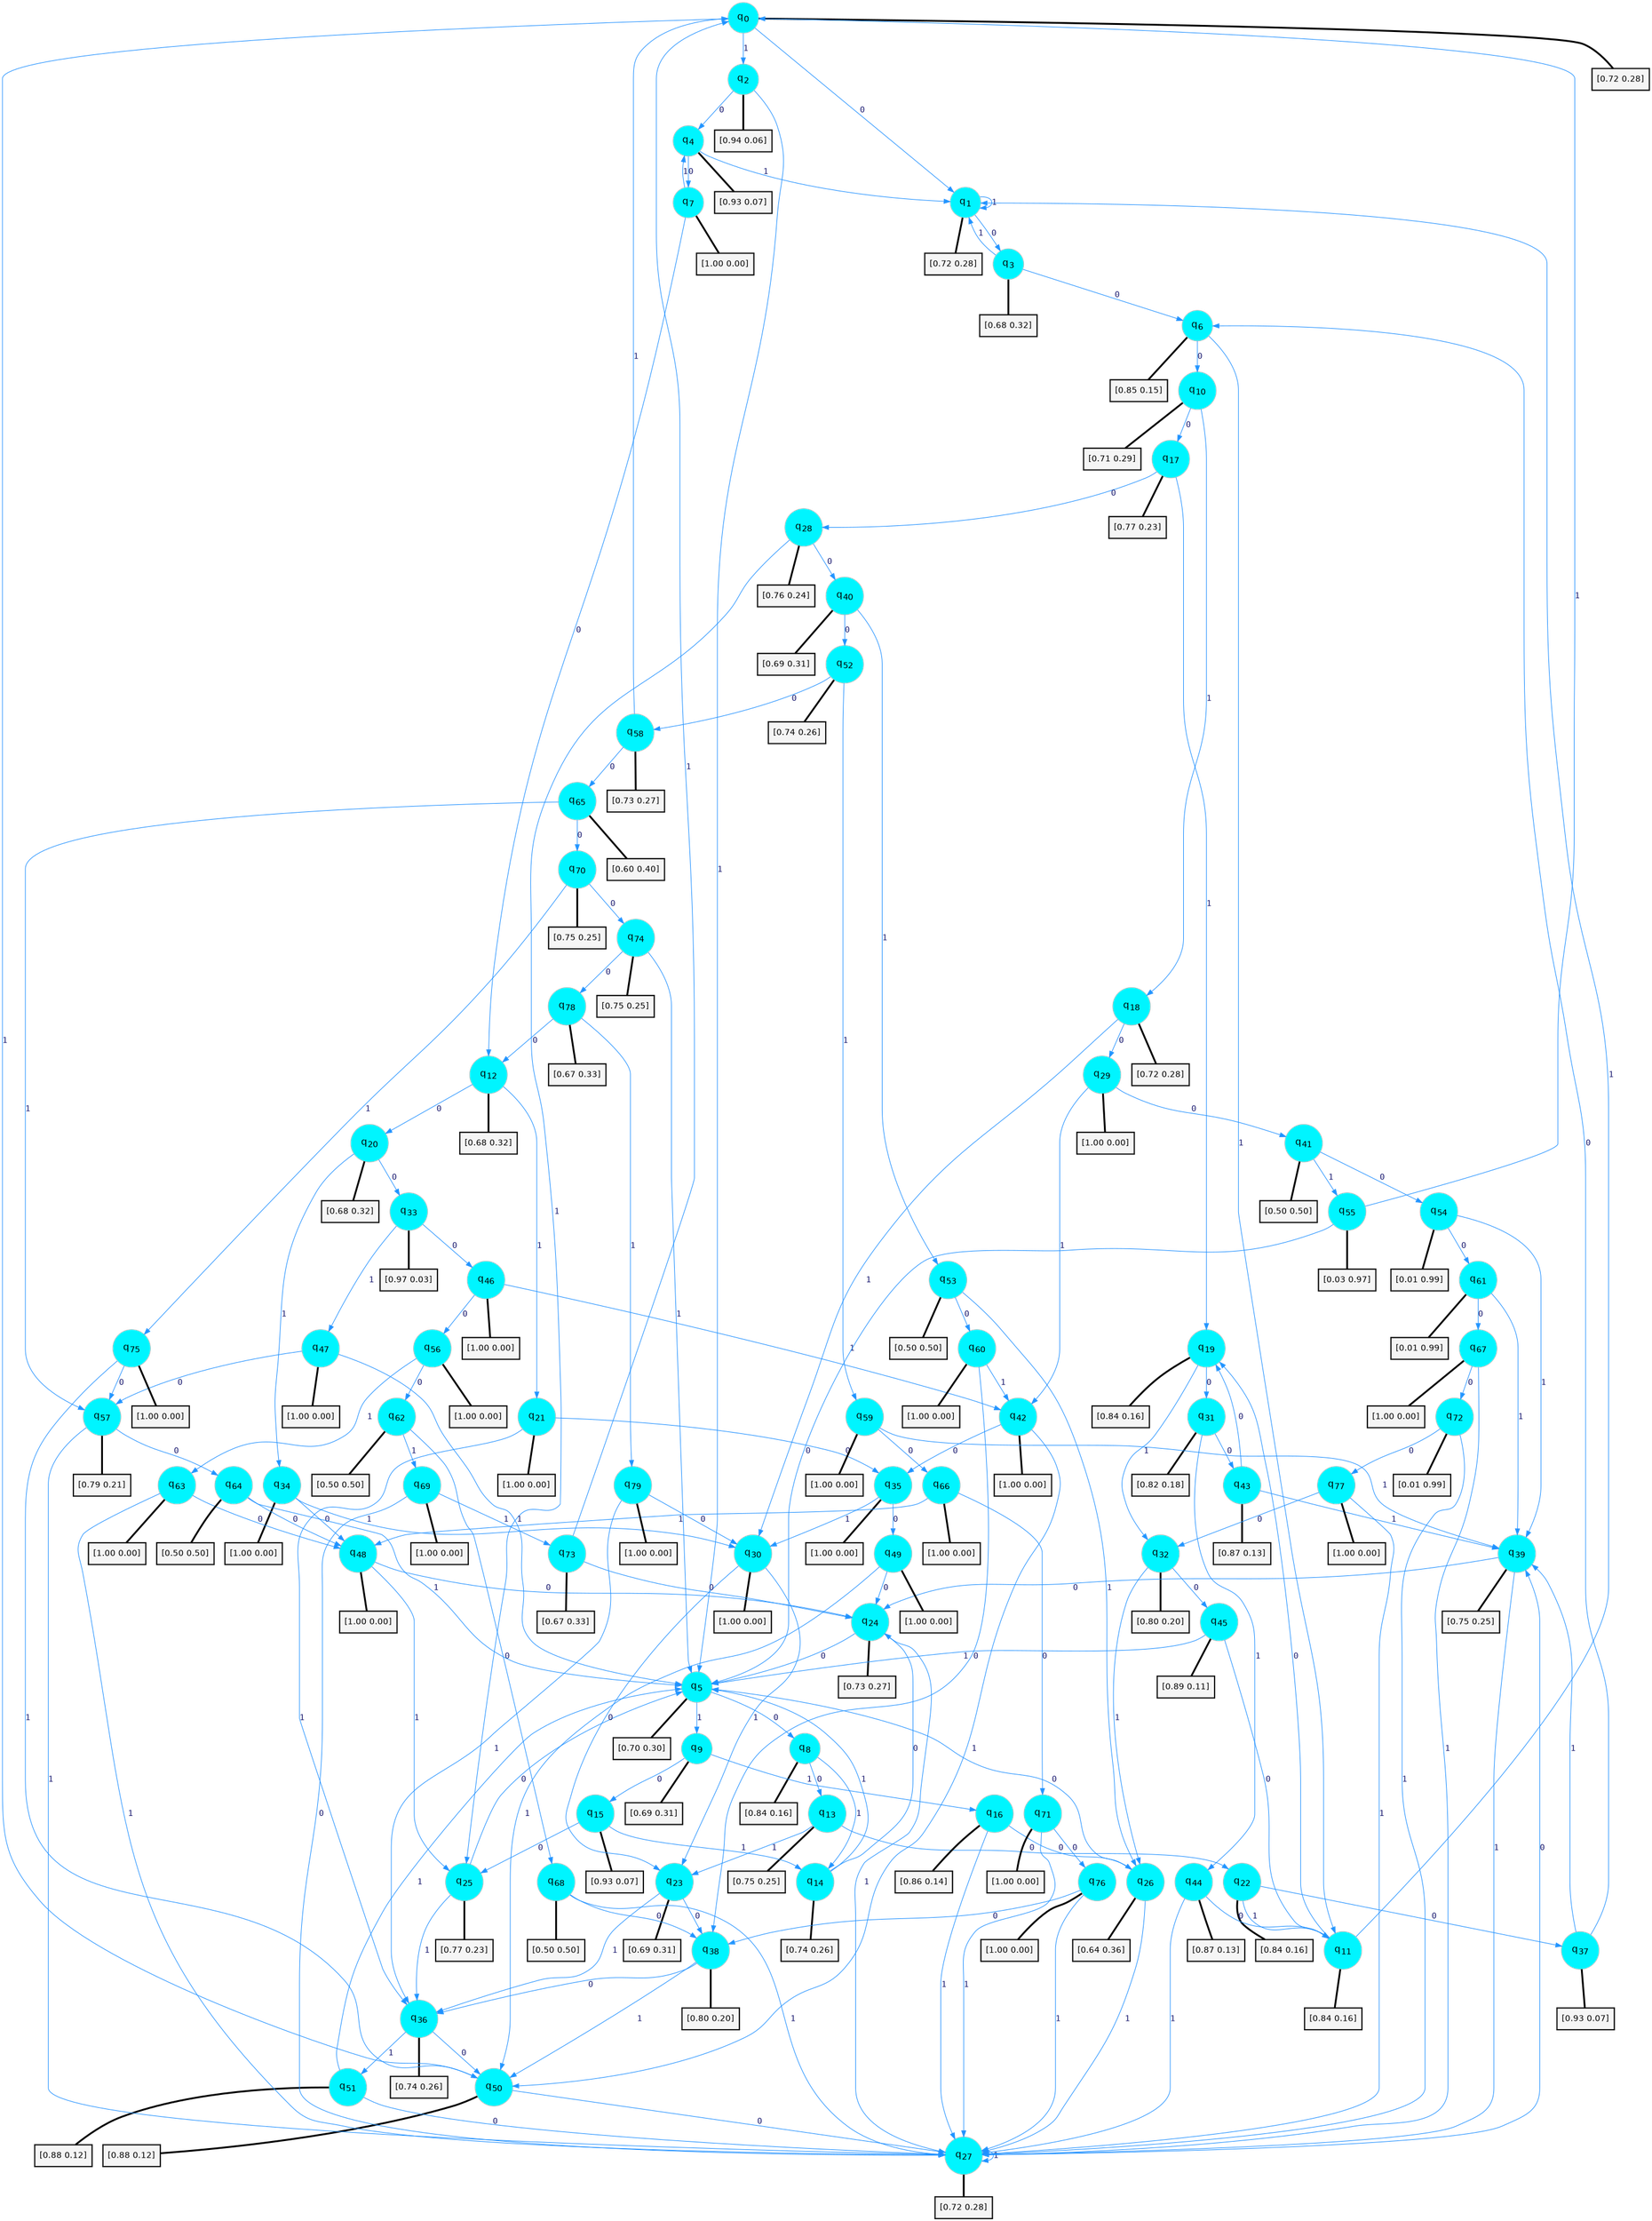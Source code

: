 digraph G {
graph [
bgcolor=transparent, dpi=300, rankdir=TD, size="40,25"];
node [
color=gray, fillcolor=turquoise1, fontcolor=black, fontname=Helvetica, fontsize=16, fontweight=bold, shape=circle, style=filled];
edge [
arrowsize=1, color=dodgerblue1, fontcolor=midnightblue, fontname=courier, fontweight=bold, penwidth=1, style=solid, weight=20];
0[label=<q<SUB>0</SUB>>];
1[label=<q<SUB>1</SUB>>];
2[label=<q<SUB>2</SUB>>];
3[label=<q<SUB>3</SUB>>];
4[label=<q<SUB>4</SUB>>];
5[label=<q<SUB>5</SUB>>];
6[label=<q<SUB>6</SUB>>];
7[label=<q<SUB>7</SUB>>];
8[label=<q<SUB>8</SUB>>];
9[label=<q<SUB>9</SUB>>];
10[label=<q<SUB>10</SUB>>];
11[label=<q<SUB>11</SUB>>];
12[label=<q<SUB>12</SUB>>];
13[label=<q<SUB>13</SUB>>];
14[label=<q<SUB>14</SUB>>];
15[label=<q<SUB>15</SUB>>];
16[label=<q<SUB>16</SUB>>];
17[label=<q<SUB>17</SUB>>];
18[label=<q<SUB>18</SUB>>];
19[label=<q<SUB>19</SUB>>];
20[label=<q<SUB>20</SUB>>];
21[label=<q<SUB>21</SUB>>];
22[label=<q<SUB>22</SUB>>];
23[label=<q<SUB>23</SUB>>];
24[label=<q<SUB>24</SUB>>];
25[label=<q<SUB>25</SUB>>];
26[label=<q<SUB>26</SUB>>];
27[label=<q<SUB>27</SUB>>];
28[label=<q<SUB>28</SUB>>];
29[label=<q<SUB>29</SUB>>];
30[label=<q<SUB>30</SUB>>];
31[label=<q<SUB>31</SUB>>];
32[label=<q<SUB>32</SUB>>];
33[label=<q<SUB>33</SUB>>];
34[label=<q<SUB>34</SUB>>];
35[label=<q<SUB>35</SUB>>];
36[label=<q<SUB>36</SUB>>];
37[label=<q<SUB>37</SUB>>];
38[label=<q<SUB>38</SUB>>];
39[label=<q<SUB>39</SUB>>];
40[label=<q<SUB>40</SUB>>];
41[label=<q<SUB>41</SUB>>];
42[label=<q<SUB>42</SUB>>];
43[label=<q<SUB>43</SUB>>];
44[label=<q<SUB>44</SUB>>];
45[label=<q<SUB>45</SUB>>];
46[label=<q<SUB>46</SUB>>];
47[label=<q<SUB>47</SUB>>];
48[label=<q<SUB>48</SUB>>];
49[label=<q<SUB>49</SUB>>];
50[label=<q<SUB>50</SUB>>];
51[label=<q<SUB>51</SUB>>];
52[label=<q<SUB>52</SUB>>];
53[label=<q<SUB>53</SUB>>];
54[label=<q<SUB>54</SUB>>];
55[label=<q<SUB>55</SUB>>];
56[label=<q<SUB>56</SUB>>];
57[label=<q<SUB>57</SUB>>];
58[label=<q<SUB>58</SUB>>];
59[label=<q<SUB>59</SUB>>];
60[label=<q<SUB>60</SUB>>];
61[label=<q<SUB>61</SUB>>];
62[label=<q<SUB>62</SUB>>];
63[label=<q<SUB>63</SUB>>];
64[label=<q<SUB>64</SUB>>];
65[label=<q<SUB>65</SUB>>];
66[label=<q<SUB>66</SUB>>];
67[label=<q<SUB>67</SUB>>];
68[label=<q<SUB>68</SUB>>];
69[label=<q<SUB>69</SUB>>];
70[label=<q<SUB>70</SUB>>];
71[label=<q<SUB>71</SUB>>];
72[label=<q<SUB>72</SUB>>];
73[label=<q<SUB>73</SUB>>];
74[label=<q<SUB>74</SUB>>];
75[label=<q<SUB>75</SUB>>];
76[label=<q<SUB>76</SUB>>];
77[label=<q<SUB>77</SUB>>];
78[label=<q<SUB>78</SUB>>];
79[label=<q<SUB>79</SUB>>];
80[label="[0.72 0.28]", shape=box,fontcolor=black, fontname=Helvetica, fontsize=14, penwidth=2, fillcolor=whitesmoke,color=black];
81[label="[0.72 0.28]", shape=box,fontcolor=black, fontname=Helvetica, fontsize=14, penwidth=2, fillcolor=whitesmoke,color=black];
82[label="[0.94 0.06]", shape=box,fontcolor=black, fontname=Helvetica, fontsize=14, penwidth=2, fillcolor=whitesmoke,color=black];
83[label="[0.68 0.32]", shape=box,fontcolor=black, fontname=Helvetica, fontsize=14, penwidth=2, fillcolor=whitesmoke,color=black];
84[label="[0.93 0.07]", shape=box,fontcolor=black, fontname=Helvetica, fontsize=14, penwidth=2, fillcolor=whitesmoke,color=black];
85[label="[0.70 0.30]", shape=box,fontcolor=black, fontname=Helvetica, fontsize=14, penwidth=2, fillcolor=whitesmoke,color=black];
86[label="[0.85 0.15]", shape=box,fontcolor=black, fontname=Helvetica, fontsize=14, penwidth=2, fillcolor=whitesmoke,color=black];
87[label="[1.00 0.00]", shape=box,fontcolor=black, fontname=Helvetica, fontsize=14, penwidth=2, fillcolor=whitesmoke,color=black];
88[label="[0.84 0.16]", shape=box,fontcolor=black, fontname=Helvetica, fontsize=14, penwidth=2, fillcolor=whitesmoke,color=black];
89[label="[0.69 0.31]", shape=box,fontcolor=black, fontname=Helvetica, fontsize=14, penwidth=2, fillcolor=whitesmoke,color=black];
90[label="[0.71 0.29]", shape=box,fontcolor=black, fontname=Helvetica, fontsize=14, penwidth=2, fillcolor=whitesmoke,color=black];
91[label="[0.84 0.16]", shape=box,fontcolor=black, fontname=Helvetica, fontsize=14, penwidth=2, fillcolor=whitesmoke,color=black];
92[label="[0.68 0.32]", shape=box,fontcolor=black, fontname=Helvetica, fontsize=14, penwidth=2, fillcolor=whitesmoke,color=black];
93[label="[0.75 0.25]", shape=box,fontcolor=black, fontname=Helvetica, fontsize=14, penwidth=2, fillcolor=whitesmoke,color=black];
94[label="[0.74 0.26]", shape=box,fontcolor=black, fontname=Helvetica, fontsize=14, penwidth=2, fillcolor=whitesmoke,color=black];
95[label="[0.93 0.07]", shape=box,fontcolor=black, fontname=Helvetica, fontsize=14, penwidth=2, fillcolor=whitesmoke,color=black];
96[label="[0.86 0.14]", shape=box,fontcolor=black, fontname=Helvetica, fontsize=14, penwidth=2, fillcolor=whitesmoke,color=black];
97[label="[0.77 0.23]", shape=box,fontcolor=black, fontname=Helvetica, fontsize=14, penwidth=2, fillcolor=whitesmoke,color=black];
98[label="[0.72 0.28]", shape=box,fontcolor=black, fontname=Helvetica, fontsize=14, penwidth=2, fillcolor=whitesmoke,color=black];
99[label="[0.84 0.16]", shape=box,fontcolor=black, fontname=Helvetica, fontsize=14, penwidth=2, fillcolor=whitesmoke,color=black];
100[label="[0.68 0.32]", shape=box,fontcolor=black, fontname=Helvetica, fontsize=14, penwidth=2, fillcolor=whitesmoke,color=black];
101[label="[1.00 0.00]", shape=box,fontcolor=black, fontname=Helvetica, fontsize=14, penwidth=2, fillcolor=whitesmoke,color=black];
102[label="[0.84 0.16]", shape=box,fontcolor=black, fontname=Helvetica, fontsize=14, penwidth=2, fillcolor=whitesmoke,color=black];
103[label="[0.69 0.31]", shape=box,fontcolor=black, fontname=Helvetica, fontsize=14, penwidth=2, fillcolor=whitesmoke,color=black];
104[label="[0.73 0.27]", shape=box,fontcolor=black, fontname=Helvetica, fontsize=14, penwidth=2, fillcolor=whitesmoke,color=black];
105[label="[0.77 0.23]", shape=box,fontcolor=black, fontname=Helvetica, fontsize=14, penwidth=2, fillcolor=whitesmoke,color=black];
106[label="[0.64 0.36]", shape=box,fontcolor=black, fontname=Helvetica, fontsize=14, penwidth=2, fillcolor=whitesmoke,color=black];
107[label="[0.72 0.28]", shape=box,fontcolor=black, fontname=Helvetica, fontsize=14, penwidth=2, fillcolor=whitesmoke,color=black];
108[label="[0.76 0.24]", shape=box,fontcolor=black, fontname=Helvetica, fontsize=14, penwidth=2, fillcolor=whitesmoke,color=black];
109[label="[1.00 0.00]", shape=box,fontcolor=black, fontname=Helvetica, fontsize=14, penwidth=2, fillcolor=whitesmoke,color=black];
110[label="[1.00 0.00]", shape=box,fontcolor=black, fontname=Helvetica, fontsize=14, penwidth=2, fillcolor=whitesmoke,color=black];
111[label="[0.82 0.18]", shape=box,fontcolor=black, fontname=Helvetica, fontsize=14, penwidth=2, fillcolor=whitesmoke,color=black];
112[label="[0.80 0.20]", shape=box,fontcolor=black, fontname=Helvetica, fontsize=14, penwidth=2, fillcolor=whitesmoke,color=black];
113[label="[0.97 0.03]", shape=box,fontcolor=black, fontname=Helvetica, fontsize=14, penwidth=2, fillcolor=whitesmoke,color=black];
114[label="[1.00 0.00]", shape=box,fontcolor=black, fontname=Helvetica, fontsize=14, penwidth=2, fillcolor=whitesmoke,color=black];
115[label="[1.00 0.00]", shape=box,fontcolor=black, fontname=Helvetica, fontsize=14, penwidth=2, fillcolor=whitesmoke,color=black];
116[label="[0.74 0.26]", shape=box,fontcolor=black, fontname=Helvetica, fontsize=14, penwidth=2, fillcolor=whitesmoke,color=black];
117[label="[0.93 0.07]", shape=box,fontcolor=black, fontname=Helvetica, fontsize=14, penwidth=2, fillcolor=whitesmoke,color=black];
118[label="[0.80 0.20]", shape=box,fontcolor=black, fontname=Helvetica, fontsize=14, penwidth=2, fillcolor=whitesmoke,color=black];
119[label="[0.75 0.25]", shape=box,fontcolor=black, fontname=Helvetica, fontsize=14, penwidth=2, fillcolor=whitesmoke,color=black];
120[label="[0.69 0.31]", shape=box,fontcolor=black, fontname=Helvetica, fontsize=14, penwidth=2, fillcolor=whitesmoke,color=black];
121[label="[0.50 0.50]", shape=box,fontcolor=black, fontname=Helvetica, fontsize=14, penwidth=2, fillcolor=whitesmoke,color=black];
122[label="[1.00 0.00]", shape=box,fontcolor=black, fontname=Helvetica, fontsize=14, penwidth=2, fillcolor=whitesmoke,color=black];
123[label="[0.87 0.13]", shape=box,fontcolor=black, fontname=Helvetica, fontsize=14, penwidth=2, fillcolor=whitesmoke,color=black];
124[label="[0.87 0.13]", shape=box,fontcolor=black, fontname=Helvetica, fontsize=14, penwidth=2, fillcolor=whitesmoke,color=black];
125[label="[0.89 0.11]", shape=box,fontcolor=black, fontname=Helvetica, fontsize=14, penwidth=2, fillcolor=whitesmoke,color=black];
126[label="[1.00 0.00]", shape=box,fontcolor=black, fontname=Helvetica, fontsize=14, penwidth=2, fillcolor=whitesmoke,color=black];
127[label="[1.00 0.00]", shape=box,fontcolor=black, fontname=Helvetica, fontsize=14, penwidth=2, fillcolor=whitesmoke,color=black];
128[label="[1.00 0.00]", shape=box,fontcolor=black, fontname=Helvetica, fontsize=14, penwidth=2, fillcolor=whitesmoke,color=black];
129[label="[1.00 0.00]", shape=box,fontcolor=black, fontname=Helvetica, fontsize=14, penwidth=2, fillcolor=whitesmoke,color=black];
130[label="[0.88 0.12]", shape=box,fontcolor=black, fontname=Helvetica, fontsize=14, penwidth=2, fillcolor=whitesmoke,color=black];
131[label="[0.88 0.12]", shape=box,fontcolor=black, fontname=Helvetica, fontsize=14, penwidth=2, fillcolor=whitesmoke,color=black];
132[label="[0.74 0.26]", shape=box,fontcolor=black, fontname=Helvetica, fontsize=14, penwidth=2, fillcolor=whitesmoke,color=black];
133[label="[0.50 0.50]", shape=box,fontcolor=black, fontname=Helvetica, fontsize=14, penwidth=2, fillcolor=whitesmoke,color=black];
134[label="[0.01 0.99]", shape=box,fontcolor=black, fontname=Helvetica, fontsize=14, penwidth=2, fillcolor=whitesmoke,color=black];
135[label="[0.03 0.97]", shape=box,fontcolor=black, fontname=Helvetica, fontsize=14, penwidth=2, fillcolor=whitesmoke,color=black];
136[label="[1.00 0.00]", shape=box,fontcolor=black, fontname=Helvetica, fontsize=14, penwidth=2, fillcolor=whitesmoke,color=black];
137[label="[0.79 0.21]", shape=box,fontcolor=black, fontname=Helvetica, fontsize=14, penwidth=2, fillcolor=whitesmoke,color=black];
138[label="[0.73 0.27]", shape=box,fontcolor=black, fontname=Helvetica, fontsize=14, penwidth=2, fillcolor=whitesmoke,color=black];
139[label="[1.00 0.00]", shape=box,fontcolor=black, fontname=Helvetica, fontsize=14, penwidth=2, fillcolor=whitesmoke,color=black];
140[label="[1.00 0.00]", shape=box,fontcolor=black, fontname=Helvetica, fontsize=14, penwidth=2, fillcolor=whitesmoke,color=black];
141[label="[0.01 0.99]", shape=box,fontcolor=black, fontname=Helvetica, fontsize=14, penwidth=2, fillcolor=whitesmoke,color=black];
142[label="[0.50 0.50]", shape=box,fontcolor=black, fontname=Helvetica, fontsize=14, penwidth=2, fillcolor=whitesmoke,color=black];
143[label="[1.00 0.00]", shape=box,fontcolor=black, fontname=Helvetica, fontsize=14, penwidth=2, fillcolor=whitesmoke,color=black];
144[label="[0.50 0.50]", shape=box,fontcolor=black, fontname=Helvetica, fontsize=14, penwidth=2, fillcolor=whitesmoke,color=black];
145[label="[0.60 0.40]", shape=box,fontcolor=black, fontname=Helvetica, fontsize=14, penwidth=2, fillcolor=whitesmoke,color=black];
146[label="[1.00 0.00]", shape=box,fontcolor=black, fontname=Helvetica, fontsize=14, penwidth=2, fillcolor=whitesmoke,color=black];
147[label="[1.00 0.00]", shape=box,fontcolor=black, fontname=Helvetica, fontsize=14, penwidth=2, fillcolor=whitesmoke,color=black];
148[label="[0.50 0.50]", shape=box,fontcolor=black, fontname=Helvetica, fontsize=14, penwidth=2, fillcolor=whitesmoke,color=black];
149[label="[1.00 0.00]", shape=box,fontcolor=black, fontname=Helvetica, fontsize=14, penwidth=2, fillcolor=whitesmoke,color=black];
150[label="[0.75 0.25]", shape=box,fontcolor=black, fontname=Helvetica, fontsize=14, penwidth=2, fillcolor=whitesmoke,color=black];
151[label="[1.00 0.00]", shape=box,fontcolor=black, fontname=Helvetica, fontsize=14, penwidth=2, fillcolor=whitesmoke,color=black];
152[label="[0.01 0.99]", shape=box,fontcolor=black, fontname=Helvetica, fontsize=14, penwidth=2, fillcolor=whitesmoke,color=black];
153[label="[0.67 0.33]", shape=box,fontcolor=black, fontname=Helvetica, fontsize=14, penwidth=2, fillcolor=whitesmoke,color=black];
154[label="[0.75 0.25]", shape=box,fontcolor=black, fontname=Helvetica, fontsize=14, penwidth=2, fillcolor=whitesmoke,color=black];
155[label="[1.00 0.00]", shape=box,fontcolor=black, fontname=Helvetica, fontsize=14, penwidth=2, fillcolor=whitesmoke,color=black];
156[label="[1.00 0.00]", shape=box,fontcolor=black, fontname=Helvetica, fontsize=14, penwidth=2, fillcolor=whitesmoke,color=black];
157[label="[1.00 0.00]", shape=box,fontcolor=black, fontname=Helvetica, fontsize=14, penwidth=2, fillcolor=whitesmoke,color=black];
158[label="[0.67 0.33]", shape=box,fontcolor=black, fontname=Helvetica, fontsize=14, penwidth=2, fillcolor=whitesmoke,color=black];
159[label="[1.00 0.00]", shape=box,fontcolor=black, fontname=Helvetica, fontsize=14, penwidth=2, fillcolor=whitesmoke,color=black];
0->1 [label=0];
0->2 [label=1];
0->80 [arrowhead=none, penwidth=3,color=black];
1->3 [label=0];
1->1 [label=1];
1->81 [arrowhead=none, penwidth=3,color=black];
2->4 [label=0];
2->5 [label=1];
2->82 [arrowhead=none, penwidth=3,color=black];
3->6 [label=0];
3->1 [label=1];
3->83 [arrowhead=none, penwidth=3,color=black];
4->7 [label=0];
4->1 [label=1];
4->84 [arrowhead=none, penwidth=3,color=black];
5->8 [label=0];
5->9 [label=1];
5->85 [arrowhead=none, penwidth=3,color=black];
6->10 [label=0];
6->11 [label=1];
6->86 [arrowhead=none, penwidth=3,color=black];
7->12 [label=0];
7->4 [label=1];
7->87 [arrowhead=none, penwidth=3,color=black];
8->13 [label=0];
8->14 [label=1];
8->88 [arrowhead=none, penwidth=3,color=black];
9->15 [label=0];
9->16 [label=1];
9->89 [arrowhead=none, penwidth=3,color=black];
10->17 [label=0];
10->18 [label=1];
10->90 [arrowhead=none, penwidth=3,color=black];
11->19 [label=0];
11->1 [label=1];
11->91 [arrowhead=none, penwidth=3,color=black];
12->20 [label=0];
12->21 [label=1];
12->92 [arrowhead=none, penwidth=3,color=black];
13->22 [label=0];
13->23 [label=1];
13->93 [arrowhead=none, penwidth=3,color=black];
14->24 [label=0];
14->5 [label=1];
14->94 [arrowhead=none, penwidth=3,color=black];
15->25 [label=0];
15->14 [label=1];
15->95 [arrowhead=none, penwidth=3,color=black];
16->26 [label=0];
16->27 [label=1];
16->96 [arrowhead=none, penwidth=3,color=black];
17->28 [label=0];
17->19 [label=1];
17->97 [arrowhead=none, penwidth=3,color=black];
18->29 [label=0];
18->30 [label=1];
18->98 [arrowhead=none, penwidth=3,color=black];
19->31 [label=0];
19->32 [label=1];
19->99 [arrowhead=none, penwidth=3,color=black];
20->33 [label=0];
20->34 [label=1];
20->100 [arrowhead=none, penwidth=3,color=black];
21->35 [label=0];
21->36 [label=1];
21->101 [arrowhead=none, penwidth=3,color=black];
22->37 [label=0];
22->11 [label=1];
22->102 [arrowhead=none, penwidth=3,color=black];
23->38 [label=0];
23->36 [label=1];
23->103 [arrowhead=none, penwidth=3,color=black];
24->5 [label=0];
24->27 [label=1];
24->104 [arrowhead=none, penwidth=3,color=black];
25->5 [label=0];
25->36 [label=1];
25->105 [arrowhead=none, penwidth=3,color=black];
26->5 [label=0];
26->27 [label=1];
26->106 [arrowhead=none, penwidth=3,color=black];
27->39 [label=0];
27->27 [label=1];
27->107 [arrowhead=none, penwidth=3,color=black];
28->40 [label=0];
28->25 [label=1];
28->108 [arrowhead=none, penwidth=3,color=black];
29->41 [label=0];
29->42 [label=1];
29->109 [arrowhead=none, penwidth=3,color=black];
30->23 [label=0];
30->23 [label=1];
30->110 [arrowhead=none, penwidth=3,color=black];
31->43 [label=0];
31->44 [label=1];
31->111 [arrowhead=none, penwidth=3,color=black];
32->45 [label=0];
32->26 [label=1];
32->112 [arrowhead=none, penwidth=3,color=black];
33->46 [label=0];
33->47 [label=1];
33->113 [arrowhead=none, penwidth=3,color=black];
34->48 [label=0];
34->30 [label=1];
34->114 [arrowhead=none, penwidth=3,color=black];
35->49 [label=0];
35->30 [label=1];
35->115 [arrowhead=none, penwidth=3,color=black];
36->50 [label=0];
36->51 [label=1];
36->116 [arrowhead=none, penwidth=3,color=black];
37->6 [label=0];
37->39 [label=1];
37->117 [arrowhead=none, penwidth=3,color=black];
38->36 [label=0];
38->50 [label=1];
38->118 [arrowhead=none, penwidth=3,color=black];
39->24 [label=0];
39->27 [label=1];
39->119 [arrowhead=none, penwidth=3,color=black];
40->52 [label=0];
40->53 [label=1];
40->120 [arrowhead=none, penwidth=3,color=black];
41->54 [label=0];
41->55 [label=1];
41->121 [arrowhead=none, penwidth=3,color=black];
42->35 [label=0];
42->50 [label=1];
42->122 [arrowhead=none, penwidth=3,color=black];
43->19 [label=0];
43->39 [label=1];
43->123 [arrowhead=none, penwidth=3,color=black];
44->11 [label=0];
44->27 [label=1];
44->124 [arrowhead=none, penwidth=3,color=black];
45->11 [label=0];
45->5 [label=1];
45->125 [arrowhead=none, penwidth=3,color=black];
46->56 [label=0];
46->42 [label=1];
46->126 [arrowhead=none, penwidth=3,color=black];
47->57 [label=0];
47->5 [label=1];
47->127 [arrowhead=none, penwidth=3,color=black];
48->24 [label=0];
48->25 [label=1];
48->128 [arrowhead=none, penwidth=3,color=black];
49->24 [label=0];
49->50 [label=1];
49->129 [arrowhead=none, penwidth=3,color=black];
50->27 [label=0];
50->0 [label=1];
50->130 [arrowhead=none, penwidth=3,color=black];
51->27 [label=0];
51->5 [label=1];
51->131 [arrowhead=none, penwidth=3,color=black];
52->58 [label=0];
52->59 [label=1];
52->132 [arrowhead=none, penwidth=3,color=black];
53->60 [label=0];
53->26 [label=1];
53->133 [arrowhead=none, penwidth=3,color=black];
54->61 [label=0];
54->39 [label=1];
54->134 [arrowhead=none, penwidth=3,color=black];
55->5 [label=0];
55->0 [label=1];
55->135 [arrowhead=none, penwidth=3,color=black];
56->62 [label=0];
56->63 [label=1];
56->136 [arrowhead=none, penwidth=3,color=black];
57->64 [label=0];
57->27 [label=1];
57->137 [arrowhead=none, penwidth=3,color=black];
58->65 [label=0];
58->0 [label=1];
58->138 [arrowhead=none, penwidth=3,color=black];
59->66 [label=0];
59->39 [label=1];
59->139 [arrowhead=none, penwidth=3,color=black];
60->38 [label=0];
60->42 [label=1];
60->140 [arrowhead=none, penwidth=3,color=black];
61->67 [label=0];
61->39 [label=1];
61->141 [arrowhead=none, penwidth=3,color=black];
62->68 [label=0];
62->69 [label=1];
62->142 [arrowhead=none, penwidth=3,color=black];
63->48 [label=0];
63->27 [label=1];
63->143 [arrowhead=none, penwidth=3,color=black];
64->48 [label=0];
64->5 [label=1];
64->144 [arrowhead=none, penwidth=3,color=black];
65->70 [label=0];
65->57 [label=1];
65->145 [arrowhead=none, penwidth=3,color=black];
66->71 [label=0];
66->48 [label=1];
66->146 [arrowhead=none, penwidth=3,color=black];
67->72 [label=0];
67->27 [label=1];
67->147 [arrowhead=none, penwidth=3,color=black];
68->38 [label=0];
68->27 [label=1];
68->148 [arrowhead=none, penwidth=3,color=black];
69->27 [label=0];
69->73 [label=1];
69->149 [arrowhead=none, penwidth=3,color=black];
70->74 [label=0];
70->75 [label=1];
70->150 [arrowhead=none, penwidth=3,color=black];
71->76 [label=0];
71->27 [label=1];
71->151 [arrowhead=none, penwidth=3,color=black];
72->77 [label=0];
72->27 [label=1];
72->152 [arrowhead=none, penwidth=3,color=black];
73->24 [label=0];
73->0 [label=1];
73->153 [arrowhead=none, penwidth=3,color=black];
74->78 [label=0];
74->5 [label=1];
74->154 [arrowhead=none, penwidth=3,color=black];
75->57 [label=0];
75->50 [label=1];
75->155 [arrowhead=none, penwidth=3,color=black];
76->38 [label=0];
76->27 [label=1];
76->156 [arrowhead=none, penwidth=3,color=black];
77->32 [label=0];
77->27 [label=1];
77->157 [arrowhead=none, penwidth=3,color=black];
78->12 [label=0];
78->79 [label=1];
78->158 [arrowhead=none, penwidth=3,color=black];
79->30 [label=0];
79->36 [label=1];
79->159 [arrowhead=none, penwidth=3,color=black];
}
